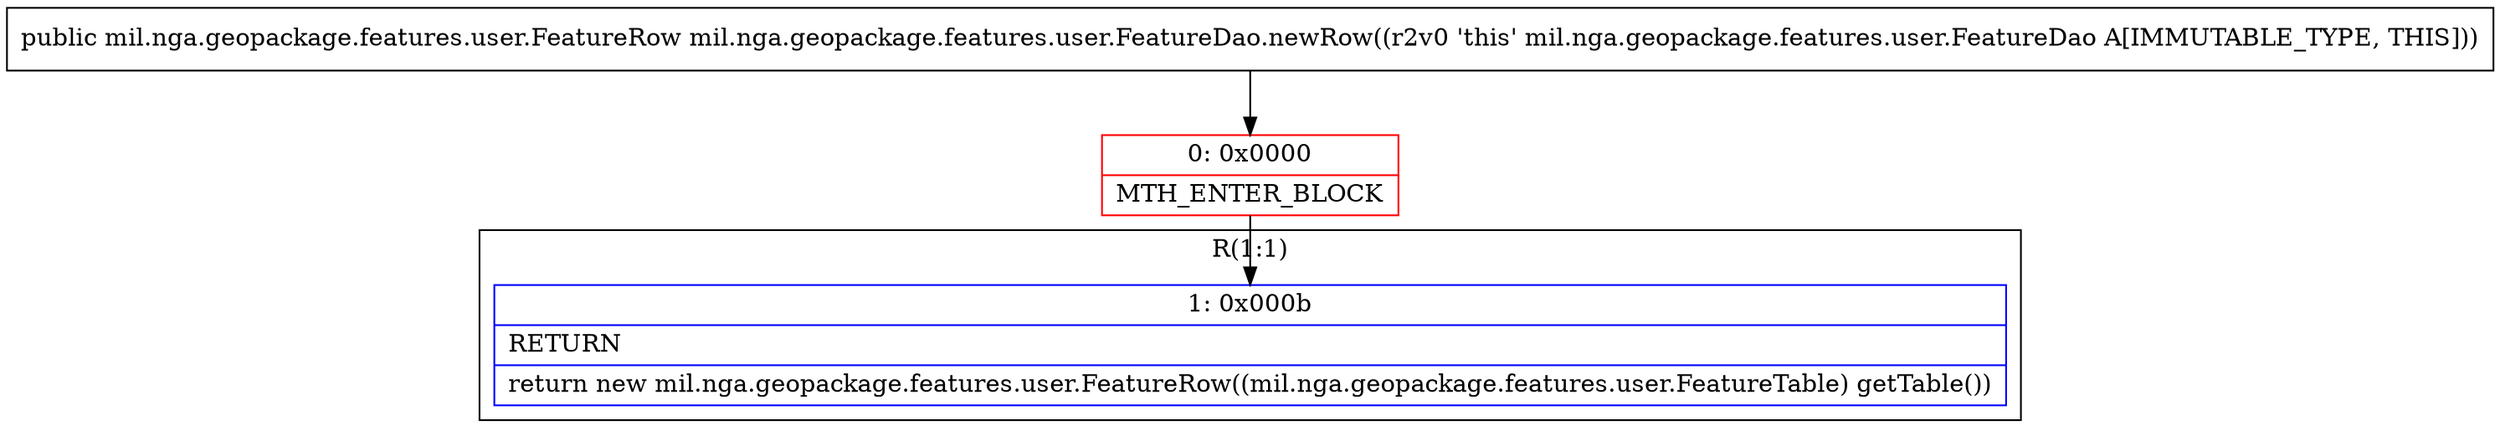digraph "CFG formil.nga.geopackage.features.user.FeatureDao.newRow()Lmil\/nga\/geopackage\/features\/user\/FeatureRow;" {
subgraph cluster_Region_940614766 {
label = "R(1:1)";
node [shape=record,color=blue];
Node_1 [shape=record,label="{1\:\ 0x000b|RETURN\l|return new mil.nga.geopackage.features.user.FeatureRow((mil.nga.geopackage.features.user.FeatureTable) getTable())\l}"];
}
Node_0 [shape=record,color=red,label="{0\:\ 0x0000|MTH_ENTER_BLOCK\l}"];
MethodNode[shape=record,label="{public mil.nga.geopackage.features.user.FeatureRow mil.nga.geopackage.features.user.FeatureDao.newRow((r2v0 'this' mil.nga.geopackage.features.user.FeatureDao A[IMMUTABLE_TYPE, THIS])) }"];
MethodNode -> Node_0;
Node_0 -> Node_1;
}

